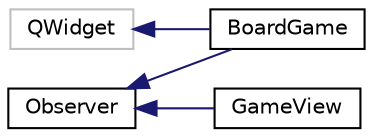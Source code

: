 digraph "Graphical Class Hierarchy"
{
  edge [fontname="Helvetica",fontsize="10",labelfontname="Helvetica",labelfontsize="10"];
  node [fontname="Helvetica",fontsize="10",shape=record];
  rankdir="LR";
  Node56 [label="Observer",height=0.2,width=0.4,color="black", fillcolor="white", style="filled",URL="$class_observer.html",tooltip="The Observer class. "];
  Node56 -> Node0 [dir="back",color="midnightblue",fontsize="10",style="solid",fontname="Helvetica"];
  Node0 [label="BoardGame",height=0.2,width=0.4,color="black", fillcolor="white", style="filled",URL="$class_board_game.html",tooltip="The BoardGame class. "];
  Node56 -> Node57 [dir="back",color="midnightblue",fontsize="10",style="solid",fontname="Helvetica"];
  Node57 [label="GameView",height=0.2,width=0.4,color="black", fillcolor="white", style="filled",URL="$class_game_view.html",tooltip="Represents the view of the game. "];
  Node32 [label="QWidget",height=0.2,width=0.4,color="grey75", fillcolor="white", style="filled"];
  Node32 -> Node0 [dir="back",color="midnightblue",fontsize="10",style="solid",fontname="Helvetica"];
}
